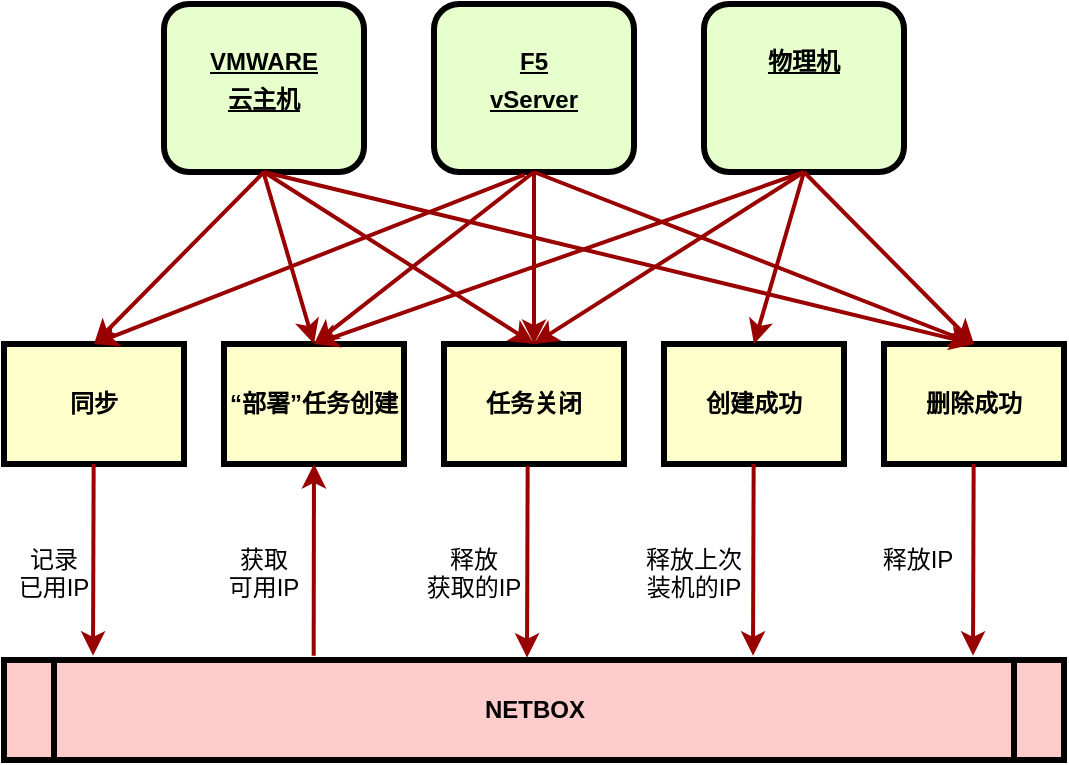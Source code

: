 <mxfile version="11.0.8" type="github"><diagram name="Page-1" id="c7558073-3199-34d8-9f00-42111426c3f3"><mxGraphModel dx="1426" dy="796" grid="1" gridSize="10" guides="1" tooltips="1" connect="1" arrows="1" fold="1" page="1" pageScale="1" pageWidth="826" pageHeight="1169" background="#ffffff" math="0" shadow="0"><root><mxCell id="0"/><mxCell id="1" parent="0"/><mxCell id="5" value="NETBOX" style="shape=process;whiteSpace=wrap;align=center;verticalAlign=middle;size=0.048;fontStyle=1;strokeWidth=3;fillColor=#FFCCCC" parent="1" vertex="1"><mxGeometry x="148" y="562" width="530" height="50" as="geometry"/></mxCell><mxCell id="6" value="&lt;p style=&quot;margin: 4px 0px 0px ; text-decoration: underline&quot;&gt;&lt;br&gt;&lt;/p&gt;&lt;p style=&quot;margin: 4px 0px 0px ; text-decoration: underline&quot;&gt;VMWARE&lt;/p&gt;&lt;p style=&quot;margin: 4px 0px 0px ; text-decoration: underline&quot;&gt;云主机&lt;/p&gt;" style="verticalAlign=middle;align=center;overflow=fill;fontSize=12;fontFamily=Helvetica;html=1;rounded=1;fontStyle=1;strokeWidth=3;fillColor=#E6FFCC;labelBackgroundColor=none;labelBorderColor=none;" parent="1" vertex="1"><mxGeometry x="228" y="234.0" width="100" height="84" as="geometry"/></mxCell><mxCell id="12" value="“部署”任务创建" style="whiteSpace=wrap;align=center;verticalAlign=middle;fontStyle=1;strokeWidth=3;fillColor=#FFFFCC" parent="1" vertex="1"><mxGeometry x="258" y="404" width="90" height="60" as="geometry"/></mxCell><mxCell id="emSRtfPjGa9R-_kgyQKb-97" value="任务关闭" style="whiteSpace=wrap;align=center;verticalAlign=middle;fontStyle=1;strokeWidth=3;fillColor=#FFFFCC" parent="1" vertex="1"><mxGeometry x="368" y="404" width="90" height="60" as="geometry"/></mxCell><mxCell id="emSRtfPjGa9R-_kgyQKb-98" value="同步" style="whiteSpace=wrap;align=center;verticalAlign=middle;fontStyle=1;strokeWidth=3;fillColor=#FFFFCC" parent="1" vertex="1"><mxGeometry x="148" y="404" width="90" height="60" as="geometry"/></mxCell><mxCell id="emSRtfPjGa9R-_kgyQKb-99" value="删除成功" style="whiteSpace=wrap;align=center;verticalAlign=middle;fontStyle=1;strokeWidth=3;fillColor=#FFFFCC" parent="1" vertex="1"><mxGeometry x="588" y="404" width="90" height="60" as="geometry"/></mxCell><mxCell id="emSRtfPjGa9R-_kgyQKb-104" value="&lt;p style=&quot;margin: 4px 0px 0px ; text-decoration: underline&quot;&gt;&lt;br&gt;&lt;/p&gt;&lt;p style=&quot;margin: 4px 0px 0px ; text-decoration: underline&quot;&gt;F5&lt;/p&gt;&lt;p style=&quot;margin: 4px 0px 0px ; text-decoration: underline&quot;&gt;vServer&lt;/p&gt;" style="verticalAlign=middle;align=center;overflow=fill;fontSize=12;fontFamily=Helvetica;html=1;rounded=1;fontStyle=1;strokeWidth=3;fillColor=#E6FFCC;labelBackgroundColor=none;labelBorderColor=none;" parent="1" vertex="1"><mxGeometry x="363" y="234.0" width="100" height="84" as="geometry"/></mxCell><mxCell id="emSRtfPjGa9R-_kgyQKb-107" value="记录&#xa;已用IP" style="text;spacingTop=-5;align=center" parent="1" vertex="1"><mxGeometry x="158.0" y="503.0" width="30" height="20" as="geometry"/></mxCell><mxCell id="emSRtfPjGa9R-_kgyQKb-112" value="创建成功" style="whiteSpace=wrap;align=center;verticalAlign=middle;fontStyle=1;strokeWidth=3;fillColor=#FFFFCC" parent="1" vertex="1"><mxGeometry x="478" y="404" width="90" height="60" as="geometry"/></mxCell><mxCell id="emSRtfPjGa9R-_kgyQKb-113" value="&lt;p style=&quot;margin: 4px 0px 0px ; text-decoration: underline&quot;&gt;&lt;br&gt;&lt;/p&gt;&lt;p style=&quot;margin: 4px 0px 0px ; text-decoration: underline&quot;&gt;物理机&lt;br&gt;&lt;/p&gt;" style="verticalAlign=middle;align=center;overflow=fill;fontSize=12;fontFamily=Helvetica;html=1;rounded=1;fontStyle=1;strokeWidth=3;fillColor=#E6FFCC;labelBackgroundColor=none;labelBorderColor=none;" parent="1" vertex="1"><mxGeometry x="498" y="234.0" width="100" height="84" as="geometry"/></mxCell><mxCell id="emSRtfPjGa9R-_kgyQKb-121" value="" style="edgeStyle=elbowEdgeStyle;elbow=horizontal;strokeColor=#990000;strokeWidth=2;exitX=0.5;exitY=1;exitDx=0;exitDy=0;entryX=0.086;entryY=-0.043;entryDx=0;entryDy=0;entryPerimeter=0;" parent="1" edge="1"><mxGeometry width="100" height="100" relative="1" as="geometry"><mxPoint x="302.833" y="559.833" as="sourcePoint"/><mxPoint x="302.833" y="464" as="targetPoint"/><Array as="points"><mxPoint x="303" y="512"/><mxPoint x="435" y="476"/><mxPoint x="302.5" y="512"/></Array></mxGeometry></mxCell><mxCell id="emSRtfPjGa9R-_kgyQKb-122" value="获取&#xa;可用IP" style="text;spacingTop=-5;align=center" parent="1" vertex="1"><mxGeometry x="263.0" y="503.0" width="30" height="20" as="geometry"/></mxCell><mxCell id="emSRtfPjGa9R-_kgyQKb-127" value="" style="endArrow=classic;html=1;strokeColor=#990000;strokeWidth=2;exitX=0.5;exitY=1;exitDx=0;exitDy=0;entryX=0.5;entryY=0;entryDx=0;entryDy=0;" parent="1" source="6" target="emSRtfPjGa9R-_kgyQKb-98" edge="1"><mxGeometry width="50" height="50" relative="1" as="geometry"><mxPoint x="243" y="318" as="sourcePoint"/><mxPoint x="193" y="368" as="targetPoint"/></mxGeometry></mxCell><mxCell id="emSRtfPjGa9R-_kgyQKb-128" value="" style="endArrow=classic;html=1;strokeColor=#990000;strokeWidth=2;entryX=0.5;entryY=0;entryDx=0;entryDy=0;" parent="1" target="12" edge="1"><mxGeometry width="50" height="50" relative="1" as="geometry"><mxPoint x="278" y="319" as="sourcePoint"/><mxPoint x="203" y="401" as="targetPoint"/></mxGeometry></mxCell><mxCell id="emSRtfPjGa9R-_kgyQKb-129" value="" style="endArrow=classic;html=1;strokeColor=#990000;strokeWidth=2;entryX=0.5;entryY=0;entryDx=0;entryDy=0;exitX=0.5;exitY=1;exitDx=0;exitDy=0;" parent="1" source="6" target="emSRtfPjGa9R-_kgyQKb-97" edge="1"><mxGeometry width="50" height="50" relative="1" as="geometry"><mxPoint x="328" y="329" as="sourcePoint"/><mxPoint x="353" y="401" as="targetPoint"/></mxGeometry></mxCell><mxCell id="emSRtfPjGa9R-_kgyQKb-130" value="" style="endArrow=classic;html=1;strokeColor=#990000;strokeWidth=2;entryX=0.5;entryY=0;entryDx=0;entryDy=0;exitX=0.5;exitY=1;exitDx=0;exitDy=0;" parent="1" source="6" target="emSRtfPjGa9R-_kgyQKb-99" edge="1"><mxGeometry width="50" height="50" relative="1" as="geometry"><mxPoint x="368" y="329" as="sourcePoint"/><mxPoint x="503" y="402" as="targetPoint"/></mxGeometry></mxCell><mxCell id="emSRtfPjGa9R-_kgyQKb-131" value="" style="endArrow=classic;html=1;strokeColor=#990000;strokeWidth=2;exitX=0.453;exitY=1.016;exitDx=0;exitDy=0;entryX=0.5;entryY=0;entryDx=0;entryDy=0;exitPerimeter=0;" parent="1" source="emSRtfPjGa9R-_kgyQKb-104" target="emSRtfPjGa9R-_kgyQKb-98" edge="1"><mxGeometry width="50" height="50" relative="1" as="geometry"><mxPoint x="773" y="289" as="sourcePoint"/><mxPoint x="688" y="375" as="targetPoint"/></mxGeometry></mxCell><mxCell id="emSRtfPjGa9R-_kgyQKb-132" value="" style="endArrow=classic;html=1;strokeColor=#990000;strokeWidth=2;exitX=0.5;exitY=1;exitDx=0;exitDy=0;entryX=0.5;entryY=0;entryDx=0;entryDy=0;" parent="1" source="emSRtfPjGa9R-_kgyQKb-104" target="12" edge="1"><mxGeometry width="50" height="50" relative="1" as="geometry"><mxPoint x="298" y="338" as="sourcePoint"/><mxPoint x="213" y="424" as="targetPoint"/></mxGeometry></mxCell><mxCell id="emSRtfPjGa9R-_kgyQKb-133" value="" style="endArrow=classic;html=1;strokeColor=#990000;strokeWidth=2;exitX=0.5;exitY=1;exitDx=0;exitDy=0;entryX=0.5;entryY=0;entryDx=0;entryDy=0;" parent="1" source="emSRtfPjGa9R-_kgyQKb-104" target="emSRtfPjGa9R-_kgyQKb-97" edge="1"><mxGeometry width="50" height="50" relative="1" as="geometry"><mxPoint x="308" y="348" as="sourcePoint"/><mxPoint x="223" y="434" as="targetPoint"/></mxGeometry></mxCell><mxCell id="emSRtfPjGa9R-_kgyQKb-134" value="" style="endArrow=classic;html=1;strokeColor=#990000;strokeWidth=2;exitX=0.5;exitY=1;exitDx=0;exitDy=0;entryX=0.5;entryY=0;entryDx=0;entryDy=0;" parent="1" source="emSRtfPjGa9R-_kgyQKb-104" target="emSRtfPjGa9R-_kgyQKb-99" edge="1"><mxGeometry width="50" height="50" relative="1" as="geometry"><mxPoint x="318" y="358" as="sourcePoint"/><mxPoint x="233" y="444" as="targetPoint"/></mxGeometry></mxCell><mxCell id="emSRtfPjGa9R-_kgyQKb-135" value="" style="edgeStyle=elbowEdgeStyle;elbow=horizontal;strokeColor=#990000;strokeWidth=2;exitX=0.5;exitY=1;exitDx=0;exitDy=0;entryX=0.086;entryY=-0.043;entryDx=0;entryDy=0;entryPerimeter=0;" parent="1" edge="1"><mxGeometry width="100" height="100" relative="1" as="geometry"><mxPoint x="409.833" y="465" as="sourcePoint"/><mxPoint x="409.833" y="560.833" as="targetPoint"/><Array as="points"><mxPoint x="409.5" y="513"/><mxPoint x="542" y="477"/><mxPoint x="410" y="513"/></Array></mxGeometry></mxCell><mxCell id="emSRtfPjGa9R-_kgyQKb-136" value="释放&#xa;获取的IP" style="text;spacingTop=-5;align=center" parent="1" vertex="1"><mxGeometry x="368.0" y="503.0" width="30" height="20" as="geometry"/></mxCell><mxCell id="emSRtfPjGa9R-_kgyQKb-137" value="" style="edgeStyle=elbowEdgeStyle;elbow=horizontal;strokeColor=#990000;strokeWidth=2;exitX=0.5;exitY=1;exitDx=0;exitDy=0;entryX=0.086;entryY=-0.043;entryDx=0;entryDy=0;entryPerimeter=0;" parent="1" edge="1"><mxGeometry width="100" height="100" relative="1" as="geometry"><mxPoint x="522.833" y="464" as="sourcePoint"/><mxPoint x="522.833" y="559.833" as="targetPoint"/><Array as="points"><mxPoint x="522.5" y="512"/><mxPoint x="655" y="476"/><mxPoint x="523" y="512"/></Array></mxGeometry></mxCell><mxCell id="emSRtfPjGa9R-_kgyQKb-138" value="释放上次&#xa;装机的IP" style="text;spacingTop=-5;align=center" parent="1" vertex="1"><mxGeometry x="478.0" y="503.0" width="30" height="20" as="geometry"/></mxCell><mxCell id="emSRtfPjGa9R-_kgyQKb-139" value="" style="edgeStyle=elbowEdgeStyle;elbow=horizontal;strokeColor=#990000;strokeWidth=2;exitX=0.5;exitY=1;exitDx=0;exitDy=0;entryX=0.086;entryY=-0.043;entryDx=0;entryDy=0;entryPerimeter=0;" parent="1" edge="1"><mxGeometry width="100" height="100" relative="1" as="geometry"><mxPoint x="632.833" y="464" as="sourcePoint"/><mxPoint x="632.833" y="559.833" as="targetPoint"/><Array as="points"><mxPoint x="632.5" y="512"/><mxPoint x="765" y="476"/><mxPoint x="633" y="512"/></Array></mxGeometry></mxCell><mxCell id="emSRtfPjGa9R-_kgyQKb-140" value="释放IP" style="text;spacingTop=-5;align=center" parent="1" vertex="1"><mxGeometry x="590.0" y="503.0" width="30" height="20" as="geometry"/></mxCell><mxCell id="emSRtfPjGa9R-_kgyQKb-142" value="" style="endArrow=classic;html=1;strokeColor=#990000;strokeWidth=2;exitX=0.5;exitY=1;exitDx=0;exitDy=0;entryX=0.5;entryY=0;entryDx=0;entryDy=0;" parent="1" source="emSRtfPjGa9R-_kgyQKb-113" target="12" edge="1"><mxGeometry width="50" height="50" relative="1" as="geometry"><mxPoint x="633" y="318" as="sourcePoint"/><mxPoint x="853" y="404" as="targetPoint"/></mxGeometry></mxCell><mxCell id="emSRtfPjGa9R-_kgyQKb-143" value="" style="endArrow=classic;html=1;strokeColor=#990000;strokeWidth=2;exitX=0.5;exitY=1;exitDx=0;exitDy=0;entryX=0.5;entryY=0;entryDx=0;entryDy=0;" parent="1" source="emSRtfPjGa9R-_kgyQKb-113" target="emSRtfPjGa9R-_kgyQKb-97" edge="1"><mxGeometry width="50" height="50" relative="1" as="geometry"><mxPoint x="433" y="338" as="sourcePoint"/><mxPoint x="653" y="424" as="targetPoint"/></mxGeometry></mxCell><mxCell id="emSRtfPjGa9R-_kgyQKb-144" value="" style="endArrow=classic;html=1;strokeColor=#990000;strokeWidth=2;exitX=0.5;exitY=1;exitDx=0;exitDy=0;entryX=0.5;entryY=0;entryDx=0;entryDy=0;" parent="1" source="emSRtfPjGa9R-_kgyQKb-113" target="emSRtfPjGa9R-_kgyQKb-112" edge="1"><mxGeometry width="50" height="50" relative="1" as="geometry"><mxPoint x="443" y="348" as="sourcePoint"/><mxPoint x="663" y="434" as="targetPoint"/></mxGeometry></mxCell><mxCell id="emSRtfPjGa9R-_kgyQKb-145" value="" style="endArrow=classic;html=1;strokeColor=#990000;strokeWidth=2;exitX=0.5;exitY=1;exitDx=0;exitDy=0;entryX=0.5;entryY=0;entryDx=0;entryDy=0;" parent="1" source="emSRtfPjGa9R-_kgyQKb-113" target="emSRtfPjGa9R-_kgyQKb-99" edge="1"><mxGeometry width="50" height="50" relative="1" as="geometry"><mxPoint x="453" y="358" as="sourcePoint"/><mxPoint x="673" y="444" as="targetPoint"/></mxGeometry></mxCell><mxCell id="ikloYHAREvycpPrhOxPN-13" value="" style="edgeStyle=elbowEdgeStyle;elbow=horizontal;strokeColor=#990000;strokeWidth=2;exitX=0.5;exitY=1;exitDx=0;exitDy=0;entryX=0.086;entryY=-0.043;entryDx=0;entryDy=0;entryPerimeter=0;" edge="1" parent="1"><mxGeometry width="100" height="100" relative="1" as="geometry"><mxPoint x="192.833" y="464" as="sourcePoint"/><mxPoint x="192.833" y="559.833" as="targetPoint"/><Array as="points"><mxPoint x="192.5" y="512"/><mxPoint x="325" y="476"/><mxPoint x="193" y="512"/></Array></mxGeometry></mxCell></root></mxGraphModel></diagram></mxfile>